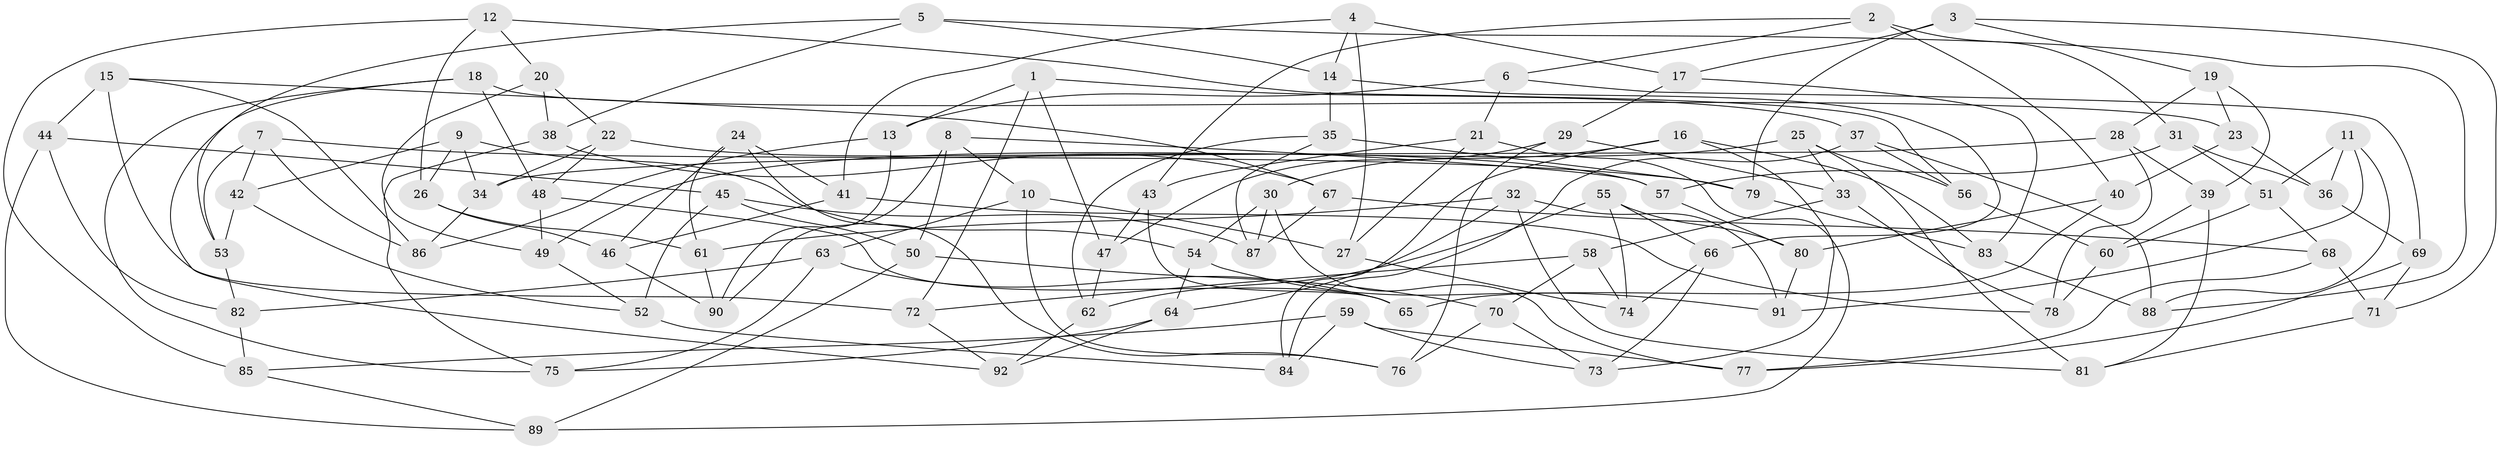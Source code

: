 // Generated by graph-tools (version 1.1) at 2025/16/03/09/25 04:16:42]
// undirected, 92 vertices, 184 edges
graph export_dot {
graph [start="1"]
  node [color=gray90,style=filled];
  1;
  2;
  3;
  4;
  5;
  6;
  7;
  8;
  9;
  10;
  11;
  12;
  13;
  14;
  15;
  16;
  17;
  18;
  19;
  20;
  21;
  22;
  23;
  24;
  25;
  26;
  27;
  28;
  29;
  30;
  31;
  32;
  33;
  34;
  35;
  36;
  37;
  38;
  39;
  40;
  41;
  42;
  43;
  44;
  45;
  46;
  47;
  48;
  49;
  50;
  51;
  52;
  53;
  54;
  55;
  56;
  57;
  58;
  59;
  60;
  61;
  62;
  63;
  64;
  65;
  66;
  67;
  68;
  69;
  70;
  71;
  72;
  73;
  74;
  75;
  76;
  77;
  78;
  79;
  80;
  81;
  82;
  83;
  84;
  85;
  86;
  87;
  88;
  89;
  90;
  91;
  92;
  1 -- 37;
  1 -- 72;
  1 -- 13;
  1 -- 47;
  2 -- 43;
  2 -- 40;
  2 -- 31;
  2 -- 6;
  3 -- 17;
  3 -- 71;
  3 -- 19;
  3 -- 79;
  4 -- 27;
  4 -- 17;
  4 -- 14;
  4 -- 41;
  5 -- 53;
  5 -- 88;
  5 -- 38;
  5 -- 14;
  6 -- 13;
  6 -- 69;
  6 -- 21;
  7 -- 79;
  7 -- 53;
  7 -- 42;
  7 -- 86;
  8 -- 10;
  8 -- 57;
  8 -- 90;
  8 -- 50;
  9 -- 54;
  9 -- 26;
  9 -- 42;
  9 -- 34;
  10 -- 27;
  10 -- 76;
  10 -- 63;
  11 -- 88;
  11 -- 91;
  11 -- 36;
  11 -- 51;
  12 -- 56;
  12 -- 26;
  12 -- 85;
  12 -- 20;
  13 -- 90;
  13 -- 86;
  14 -- 66;
  14 -- 35;
  15 -- 44;
  15 -- 67;
  15 -- 72;
  15 -- 86;
  16 -- 30;
  16 -- 84;
  16 -- 83;
  16 -- 73;
  17 -- 29;
  17 -- 83;
  18 -- 75;
  18 -- 23;
  18 -- 48;
  18 -- 92;
  19 -- 28;
  19 -- 23;
  19 -- 39;
  20 -- 49;
  20 -- 38;
  20 -- 22;
  21 -- 43;
  21 -- 89;
  21 -- 27;
  22 -- 34;
  22 -- 57;
  22 -- 48;
  23 -- 40;
  23 -- 36;
  24 -- 46;
  24 -- 76;
  24 -- 41;
  24 -- 61;
  25 -- 56;
  25 -- 49;
  25 -- 33;
  25 -- 81;
  26 -- 61;
  26 -- 46;
  27 -- 74;
  28 -- 34;
  28 -- 39;
  28 -- 78;
  29 -- 47;
  29 -- 76;
  29 -- 33;
  30 -- 77;
  30 -- 54;
  30 -- 87;
  31 -- 36;
  31 -- 51;
  31 -- 57;
  32 -- 64;
  32 -- 81;
  32 -- 91;
  32 -- 61;
  33 -- 78;
  33 -- 58;
  34 -- 86;
  35 -- 62;
  35 -- 79;
  35 -- 87;
  36 -- 69;
  37 -- 88;
  37 -- 84;
  37 -- 56;
  38 -- 67;
  38 -- 75;
  39 -- 81;
  39 -- 60;
  40 -- 65;
  40 -- 80;
  41 -- 78;
  41 -- 46;
  42 -- 52;
  42 -- 53;
  43 -- 65;
  43 -- 47;
  44 -- 45;
  44 -- 82;
  44 -- 89;
  45 -- 50;
  45 -- 52;
  45 -- 87;
  46 -- 90;
  47 -- 62;
  48 -- 65;
  48 -- 49;
  49 -- 52;
  50 -- 70;
  50 -- 89;
  51 -- 60;
  51 -- 68;
  52 -- 84;
  53 -- 82;
  54 -- 64;
  54 -- 91;
  55 -- 62;
  55 -- 74;
  55 -- 80;
  55 -- 66;
  56 -- 60;
  57 -- 80;
  58 -- 74;
  58 -- 70;
  58 -- 72;
  59 -- 73;
  59 -- 77;
  59 -- 84;
  59 -- 85;
  60 -- 78;
  61 -- 90;
  62 -- 92;
  63 -- 75;
  63 -- 65;
  63 -- 82;
  64 -- 92;
  64 -- 75;
  66 -- 74;
  66 -- 73;
  67 -- 68;
  67 -- 87;
  68 -- 77;
  68 -- 71;
  69 -- 71;
  69 -- 77;
  70 -- 73;
  70 -- 76;
  71 -- 81;
  72 -- 92;
  79 -- 83;
  80 -- 91;
  82 -- 85;
  83 -- 88;
  85 -- 89;
}
